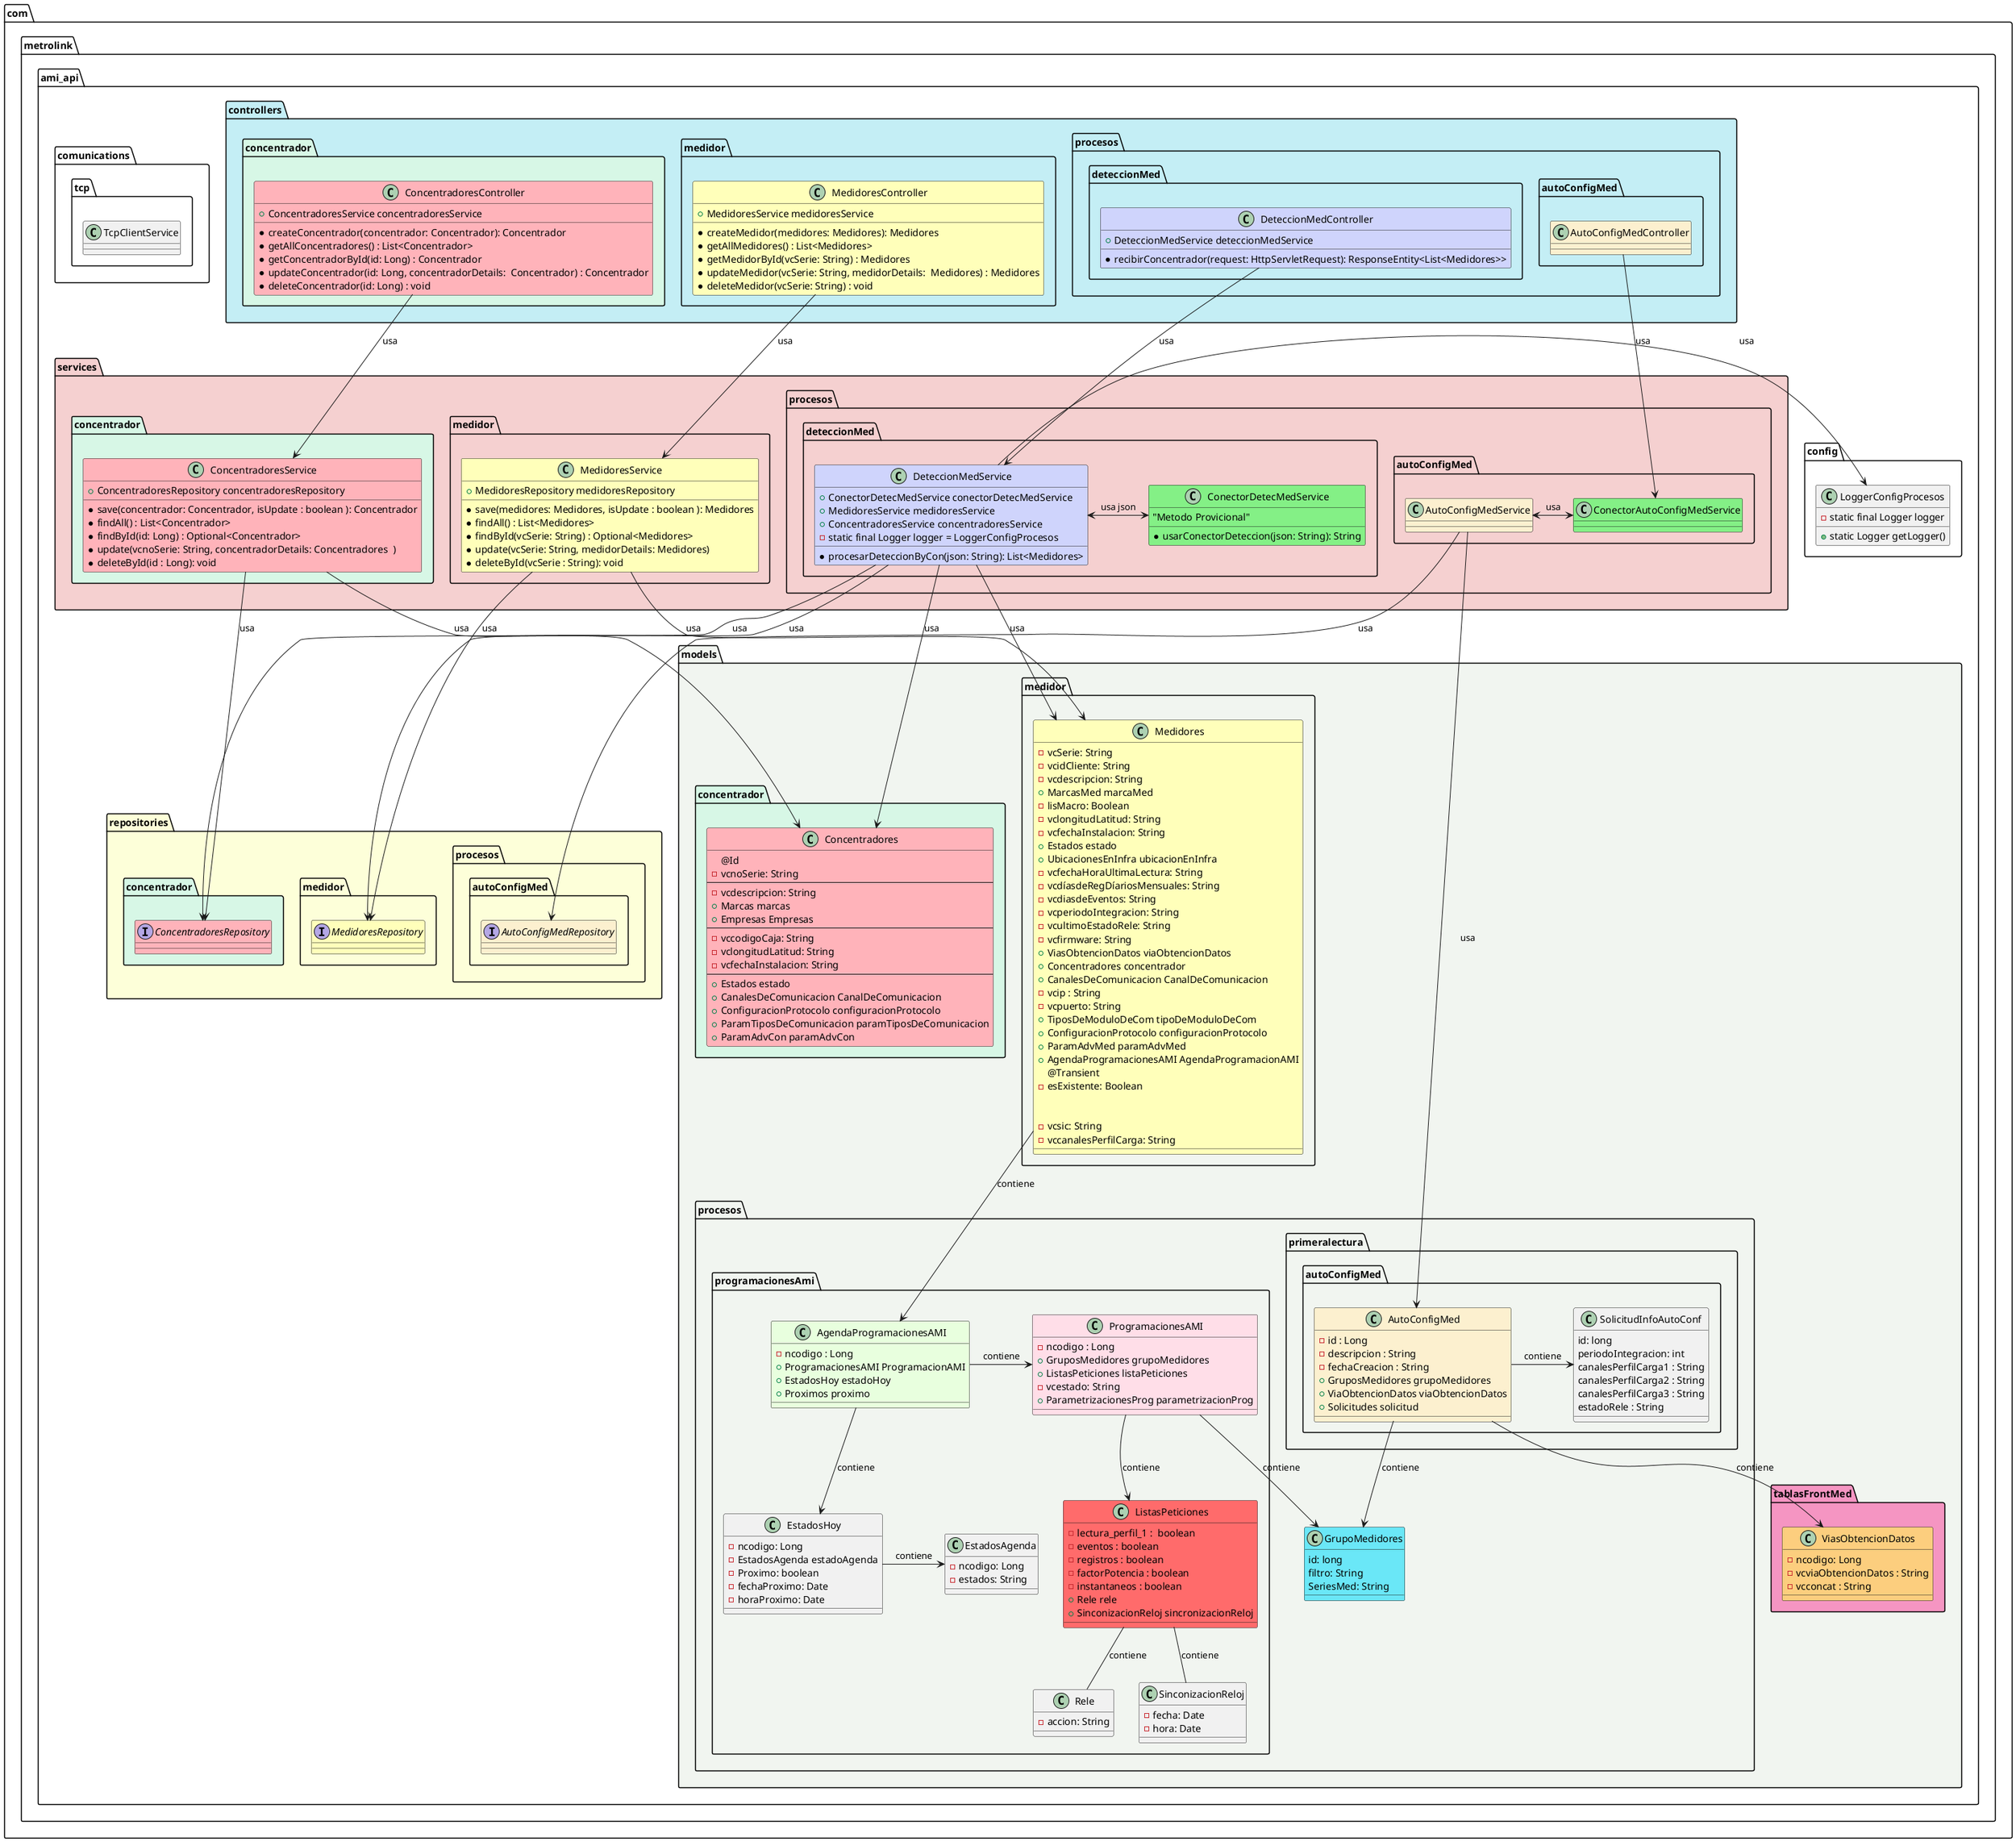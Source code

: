 @startuml "API__procesos"

!define SHOW_PART_PROCESOS 1



package "com.metrolink.ami_api" {

    package "com.metrolink.ami_api.config"{
        class LoggerConfigProcesos{

            -static final Logger logger
            +static Logger getLogger()



        }

    }

    package "com.metrolink.ami_api.models" #f1f5f0{


        package "com.metrolink.ami_api.models.medidor"{
            class Medidores #FFFFBA {
                - vcSerie: String
                - vcidCliente: String
                - vcdescripcion: String
                + MarcasMed marcaMed
                - lisMacro: Boolean
                - vclongitudLatitud: String
                - vcfechaInstalacion: String
                + Estados estado
                + UbicacionesEnInfra ubicacionEnInfra
                - vcfechaHoraUltimaLectura: String
                - vcdíasdeRegDíariosMensuales: String
                - vcdiasdeEventos: String
                - vcperiodoIntegracion: String
                - vcultimoEstadoRele: String
                - vcfirmware: String
                + ViasObtencionDatos viaObtencionDatos
                + Concentradores concentrador
                + CanalesDeComunicacion CanalDeComunicacion
                - vcip : String
                - vcpuerto: String
                + TiposDeModuloDeCom tipoDeModuloDeCom
                + ConfiguracionProtocolo configuracionProtocolo
                + ParamAdvMed paramAdvMed
                + AgendaProgramacionesAMI AgendaProgramacionAMI
                @Transient
                - esExistente: Boolean


                - vcsic: String
                - vccanalesPerfilCarga: String

            }
        }
        package "com.metrolink.ami_api.models.concentrador" #d7f7e6{
            class Concentradores #FFB3BA {
                @Id
                -vcnoSerie: String
                --
                -vcdescripcion: String
                + Marcas marcas
                + Empresas Empresas
                --
                -vccodigoCaja: String
                -vclongitudLatitud: String
                -vcfechaInstalacion: String
                --
                + Estados estado
                + CanalesDeComunicacion CanalDeComunicacion
                + ConfiguracionProtocolo configuracionProtocolo
                + ParamTiposDeComunicacion paramTiposDeComunicacion
                + ParamAdvCon paramAdvCon
            }
        }

        package "com.metrolink.ami_api.models.procesos"{
            package "com.metrolink.ami_api.models.procesos.primeralectura.autoConfigMed"{

                class AutoConfigMed #fcf0cf {
                    - id : Long
                    - descripcion : String
                    - fechaCreacion : String
                    + GruposMedidores grupoMedidores
                    + ViaObtencionDatos viaObtencionDatos
                    + Solicitudes solicitud
                }

                class SolicitudInfoAutoConf{
                    id: long
                    periodoIntegracion: int
                    canalesPerfilCarga1 : String
                    canalesPerfilCarga2 : String
                    canalesPerfilCarga3 : String
                    estadoRele : String
                }
            }

            package "com.metrolink.ami_api.models.procesos.programacionesAmi"{
                class ProgramacionesAMI  #ffdee8 {
                    - ncodigo : Long
                    + GruposMedidores grupoMedidores
                    + ListasPeticiones listaPeticiones
                    - vcestado: String
                    + ParametrizacionesProg parametrizacionProg
                }

                class AgendaProgramacionesAMI  #e8ffde {
                    - ncodigo : Long
                    + ProgramacionesAMI ProgramacionAMI
                    + EstadosHoy estadoHoy
                    + Proximos proximo


                }

                class EstadosHoy{
                    - ncodigo: Long
                    - EstadosAgenda estadoAgenda
                    - Proximo: boolean
                    - fechaProximo: Date
                    - horaProximo: Date
                }
                class EstadosAgenda{
                    - ncodigo: Long
                    - estados: String

                }

                class ListasPeticiones  #ff6b6b {
                    - lectura_perfil_1 :  boolean
                    - eventos : boolean
                    - registros : boolean
                    - factorPotencia : boolean
                    - instantaneos : boolean
                    + Rele rele
                    + SinconizacionReloj sincronizacionReloj
                }

                class Rele{
                    - accion: String
                }

                class SinconizacionReloj{
                    - fecha: Date
                    - hora: Date
                }
            }


            class GrupoMedidores #6ae7f7{
                id: long
                filtro: String
                SeriesMed: String
            }


        }
        package "com.metrolink.ami_api.models.tablasFrontMed" #f595c2 {
            class ViasObtencionDatos #fcce7e{
                -ncodigo: Long
                -vcviaObtencionDatos : String
                -vcconcat : String
            }
        }
    }


    package "com.metrolink.ami_api.controllers" #c4eef5{

        package "com.metrolink.ami_api.controllers.concentrador" #d7f7e6{
            class ConcentradoresController #FFB3BA  {
                + ConcentradoresService concentradoresService
                * createConcentrador(concentrador: Concentrador): Concentrador
                * getAllConcentradores() : List<Concentrador>
                * getConcentradorById(id: Long) : Concentrador
                * updateConcentrador(id: Long, concentradorDetails:  Concentrador) : Concentrador
                * deleteConcentrador(id: Long) : void
            }
        }

        package "com.metrolink.ami_api.controllers.medidor"{
            class MedidoresController #FFFFBA{
                + MedidoresService medidoresService
                * createMedidor(medidores: Medidores): Medidores
                * getAllMedidores() : List<Medidores>
                * getMedidorById(vcSerie: String) : Medidores
                * updateMedidor(vcSerie: String, medidorDetails:  Medidores) : Medidores
                * deleteMedidor(vcSerie: String) : void
            }
        }

        !if SHOW_PART_PROCESOS
        package "com.metrolink.ami_api.controllers.procesos"{
            package "com.metrolink.ami_api.controllers.procesos.deteccionMed"{
                class DeteccionMedController #cfd4fc{
                    + DeteccionMedService deteccionMedService
                    * recibirConcentrador(request: HttpServletRequest): ResponseEntity<List<Medidores>>

                }
            }
            package "com.metrolink.ami_api.controllers.procesos.autoConfigMed"{
                class AutoConfigMedController #fcf0cf {

                }
            }
        }
        !endif
    }

    package "com.metrolink.ami_api.services" #f5d0d0 {

        package "com.metrolink.ami_api.services.concentrador" #d7f7e6 {
            class ConcentradoresService #FFB3BA {
                + ConcentradoresRepository concentradoresRepository
                * save(concentrador: Concentrador, isUpdate : boolean ): Concentrador
                * findAll() : List<Concentrador>
                * findById(id: Long) : Optional<Concentrador>
                * update(vcnoSerie: String, concentradorDetails: Concentradores  )
                * deleteById(id : Long): void
            }
        }

        package "com.metrolink.ami_api.services.medidor"  {
            class MedidoresService #FFFFBA {
                + MedidoresRepository medidoresRepository
                * save(medidores: Medidores, isUpdate : boolean ): Medidores
                * findAll() : List<Medidores>
                * findById(vcSerie: String) : Optional<Medidores>
                * update(vcSerie: String, medidorDetails: Medidores)
                * deleteById(vcSerie : String): void
            }
        }

        !if SHOW_PART_PROCESOS
        package "com.metrolink.ami_api.services.procesos"{
            package "com.metrolink.ami_api.services.procesos.deteccionMed"{
                class DeteccionMedService #cfd4fc{
                    + ConectorDetecMedService conectorDetecMedService
                    + MedidoresService medidoresService
                    + ConcentradoresService concentradoresService
                    - static final Logger logger = LoggerConfigProcesos
                    * procesarDeteccionByCon(json: String): List<Medidores>
                }
                class ConectorDetecMedService #84f086{
                    "Metodo Provicional"
                    * usarConectorDeteccion(json: String): String
                }
            }
            package "com.metrolink.ami_api.services.procesos.autoConfigMed"{
                class AutoConfigMedService #fcf0cf {
                }
                class ConectorAutoConfigMedService #84f086{
                }
            }
        }
        !endif
    }

    package "com.metrolink.ami_api.comunications" {
        package "com.metrolink.ami_api.comunications.tcp" {
            class TcpClientService {
            }
        }
    }

    package "com.metrolink.ami_api.repositories" #fdffd9{

        package "com.metrolink.ami_api.repositories.concentrador" #d7f7e6 {
            interface ConcentradoresRepository #FFB3BA {
            }
        }

        package "com.metrolink.ami_api.repositories.medidor"  {
            interface MedidoresRepository #FFFFBA {
            }
        }

        package "com.metrolink.ami_api.repositories.procesos"  {
            package "com.metrolink.ami_api.repositories.procesos.autoConfigMed" {
                interface AutoConfigMedRepository #fcf0cf {
                }
            }
        }
    }

}








ConcentradoresController -> ConcentradoresService : usa
ConcentradoresService --> Concentradores : usa
ConcentradoresService -> ConcentradoresRepository : usa


MedidoresController -> MedidoresService : usa
MedidoresService --> Medidores : usa
MedidoresService -> MedidoresRepository : usa

DeteccionMedController -> DeteccionMedService : usa
DeteccionMedService --> MedidoresRepository : usa
DeteccionMedService -> ConcentradoresRepository  : usa
DeteccionMedService --> Medidores : usa
DeteccionMedService --> Concentradores : usa
DeteccionMedService <-> ConectorDetecMedService : usa json
DeteccionMedService -> LoggerConfigProcesos: usa


AutoConfigMedController --> ConectorAutoConfigMedService : usa
AutoConfigMedService --> AutoConfigMed :usa
AutoConfigMedService -> AutoConfigMedRepository : usa
AutoConfigMedService <-> ConectorAutoConfigMedService : usa

AutoConfigMed --> GrupoMedidores : contiene
AutoConfigMed --> ViasObtencionDatos : contiene
AutoConfigMed ->SolicitudInfoAutoConf : contiene

ProgramacionesAMI --> GrupoMedidores: contiene
ProgramacionesAMI --> ListasPeticiones: contiene
ListasPeticiones -- Rele: contiene
ListasPeticiones -- SinconizacionReloj: contiene


AgendaProgramacionesAMI -> ProgramacionesAMI: contiene
AgendaProgramacionesAMI --> EstadosHoy: contiene
EstadosHoy -> EstadosAgenda: contiene


Medidores --> AgendaProgramacionesAMI: contiene


@enduml
